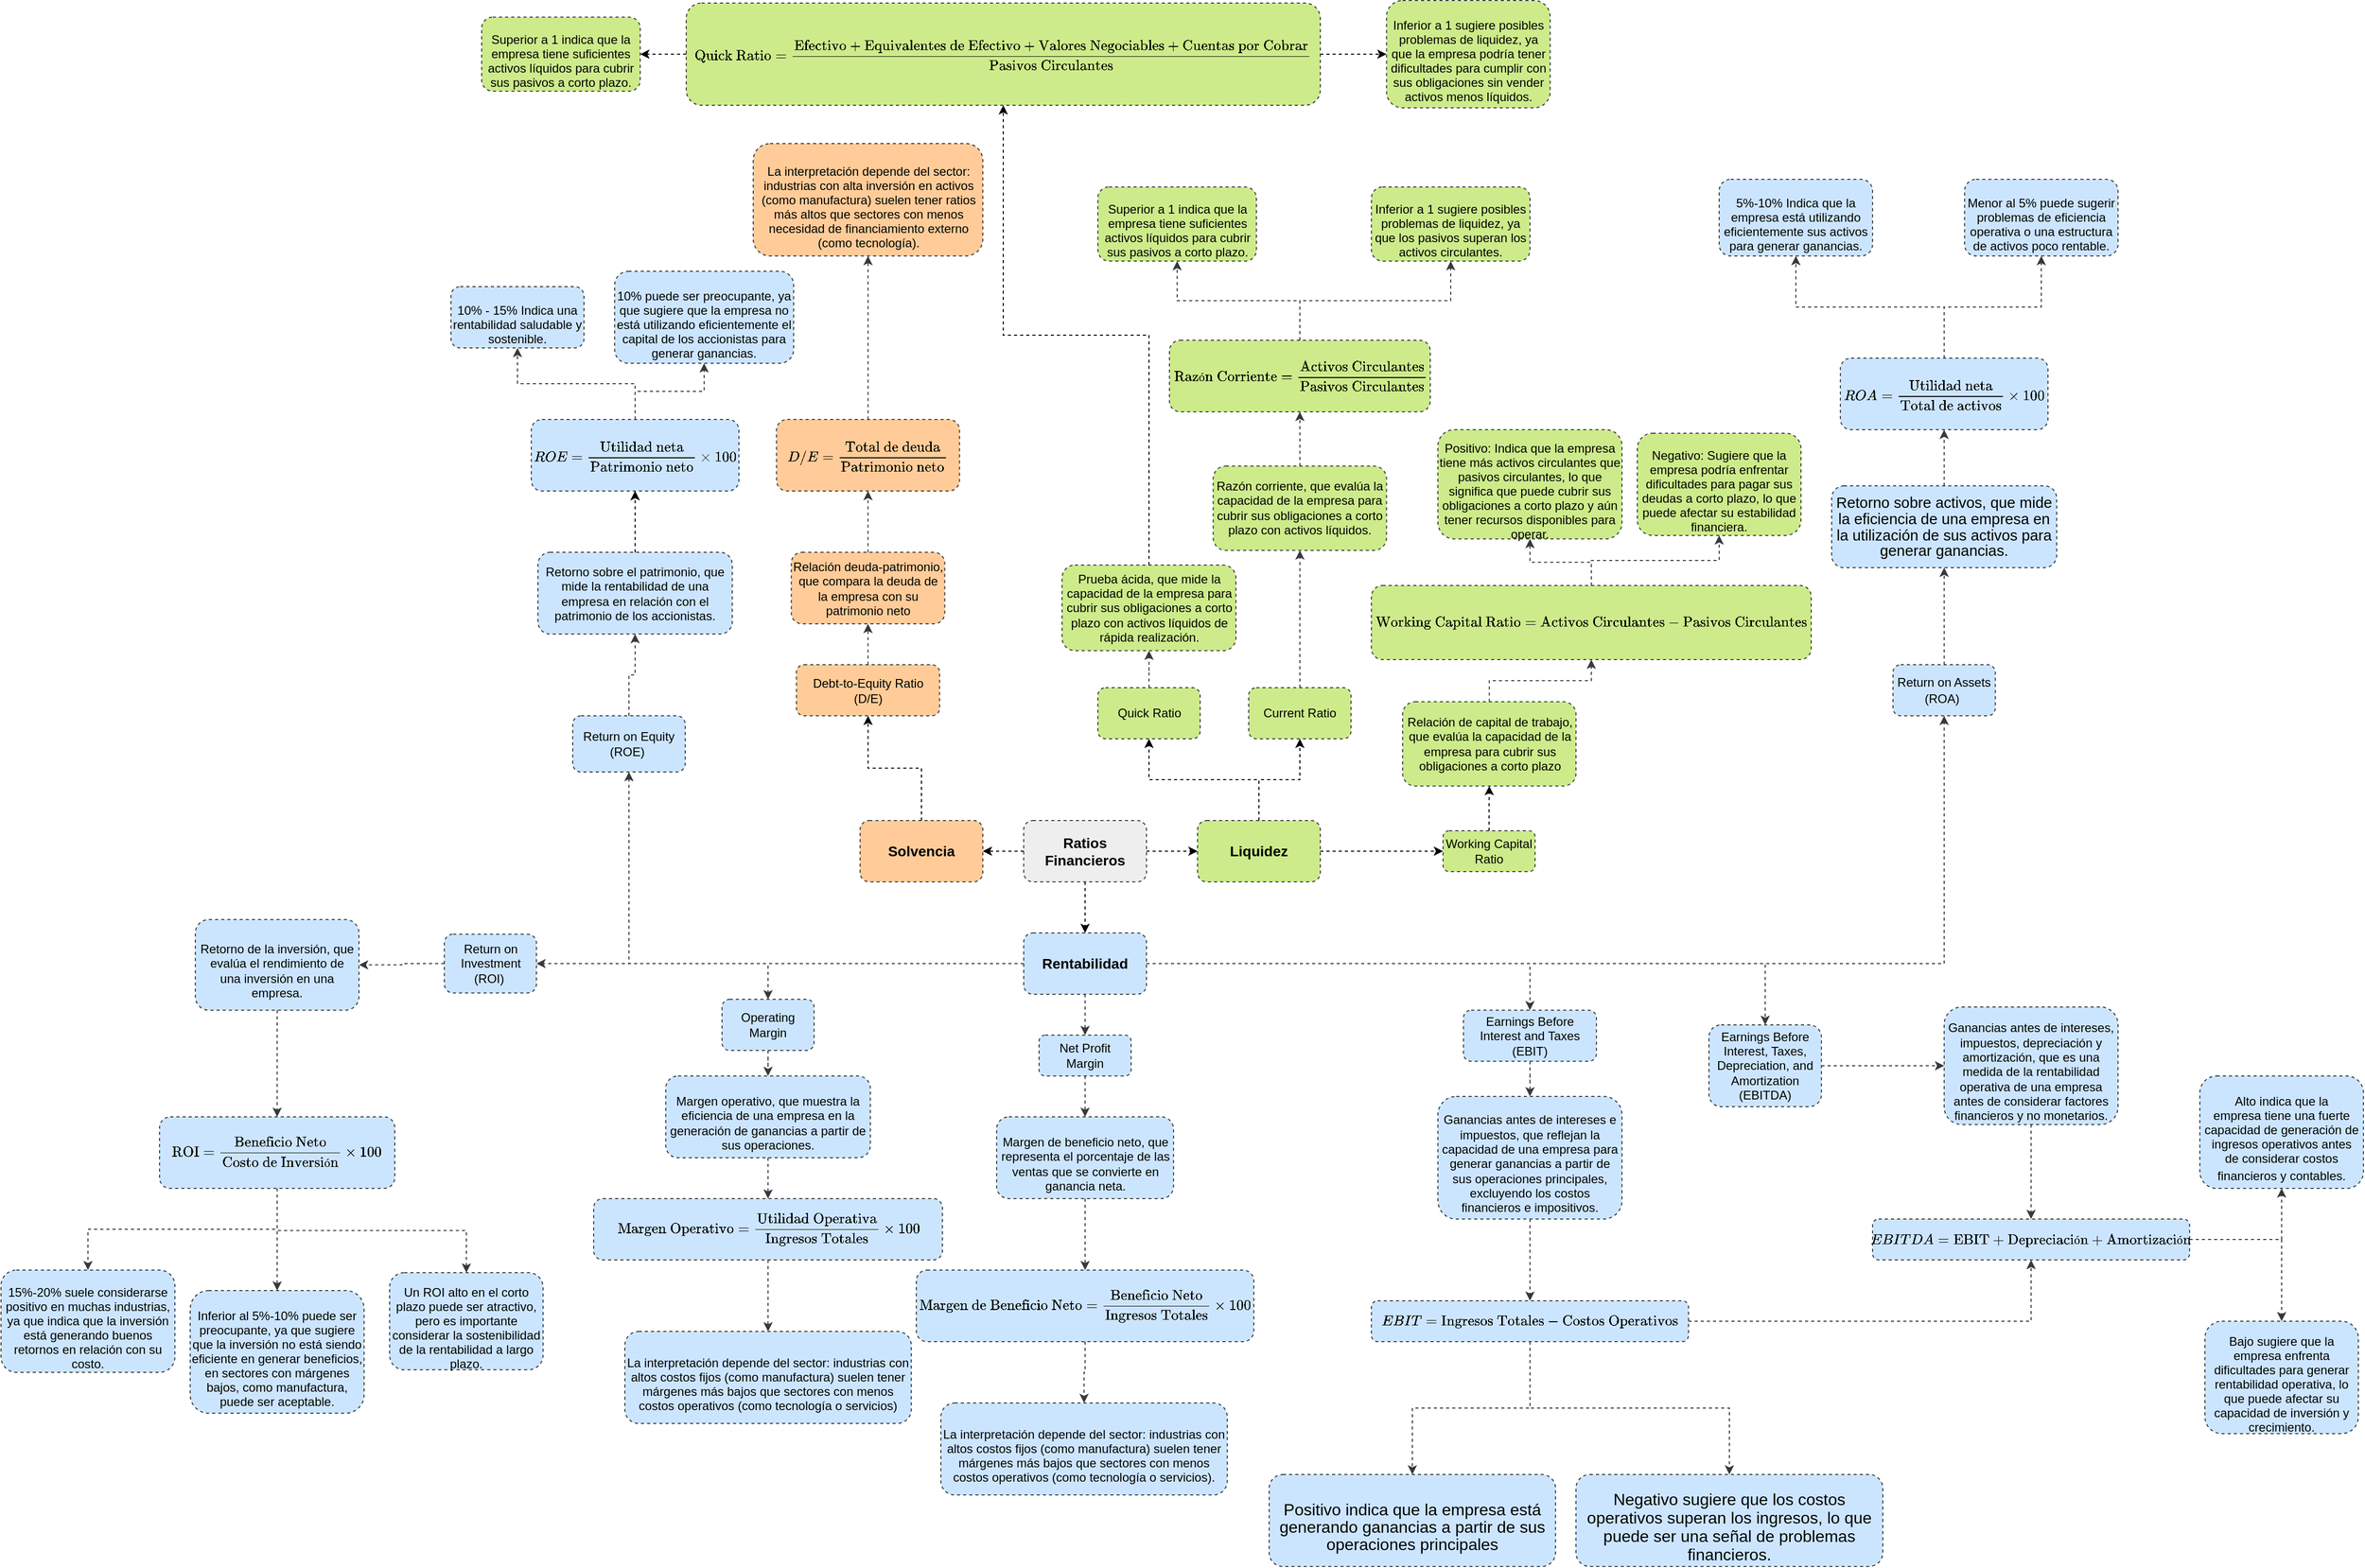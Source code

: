 <mxfile version="27.1.5">
  <diagram name="Página-1" id="I-ztZd2EPsmNArWyhNXa">
    <mxGraphModel dx="3322" dy="2527" grid="1" gridSize="10" guides="1" tooltips="1" connect="1" arrows="1" fold="1" page="1" pageScale="1" pageWidth="827" pageHeight="1169" background="#FFFFFF" math="1" shadow="0">
      <root>
        <mxCell id="0" />
        <mxCell id="1" parent="0" />
        <mxCell id="3v4U03TZJgixhkDgXxJ5-12" style="edgeStyle=orthogonalEdgeStyle;rounded=0;orthogonalLoop=1;jettySize=auto;html=1;fontColor=light-dark(#000000,#FFFFFF);strokeColor=#36393d;dashed=1;labelBackgroundColor=none;fillColor=#cce5ff;" edge="1" parent="1" source="hzq5pYotCNsqqZJYM5mP-1" target="3v4U03TZJgixhkDgXxJ5-10">
          <mxGeometry relative="1" as="geometry" />
        </mxCell>
        <mxCell id="3v4U03TZJgixhkDgXxJ5-21" style="edgeStyle=orthogonalEdgeStyle;rounded=0;orthogonalLoop=1;jettySize=auto;html=1;fontColor=light-dark(#000000,#FFFFFF);strokeColor=#36393d;dashed=1;labelBackgroundColor=none;fillColor=#cce5ff;" edge="1" parent="1" source="hzq5pYotCNsqqZJYM5mP-1" target="3v4U03TZJgixhkDgXxJ5-20">
          <mxGeometry relative="1" as="geometry" />
        </mxCell>
        <mxCell id="3v4U03TZJgixhkDgXxJ5-48" style="edgeStyle=orthogonalEdgeStyle;rounded=0;orthogonalLoop=1;jettySize=auto;html=1;fontColor=light-dark(#000000,#FFFFFF);strokeColor=#36393d;dashed=1;labelBackgroundColor=none;fillColor=#cce5ff;" edge="1" parent="1" source="hzq5pYotCNsqqZJYM5mP-1" target="3v4U03TZJgixhkDgXxJ5-46">
          <mxGeometry relative="1" as="geometry" />
        </mxCell>
        <mxCell id="3v4U03TZJgixhkDgXxJ5-54" style="edgeStyle=orthogonalEdgeStyle;rounded=0;orthogonalLoop=1;jettySize=auto;html=1;fontColor=light-dark(#000000,#FFFFFF);strokeColor=#36393d;dashed=1;labelBackgroundColor=none;fillColor=#cce5ff;" edge="1" parent="1" source="hzq5pYotCNsqqZJYM5mP-1" target="3v4U03TZJgixhkDgXxJ5-53">
          <mxGeometry relative="1" as="geometry" />
        </mxCell>
        <mxCell id="3v4U03TZJgixhkDgXxJ5-62" style="edgeStyle=orthogonalEdgeStyle;rounded=0;orthogonalLoop=1;jettySize=auto;html=1;fontColor=light-dark(#000000,#FFFFFF);strokeColor=#36393d;dashed=1;labelBackgroundColor=none;fillColor=#cce5ff;" edge="1" parent="1" source="hzq5pYotCNsqqZJYM5mP-1" target="3v4U03TZJgixhkDgXxJ5-61">
          <mxGeometry relative="1" as="geometry" />
        </mxCell>
        <mxCell id="3v4U03TZJgixhkDgXxJ5-73" style="edgeStyle=orthogonalEdgeStyle;rounded=0;orthogonalLoop=1;jettySize=auto;html=1;fontColor=light-dark(#000000,#FFFFFF);strokeColor=#36393d;dashed=1;labelBackgroundColor=none;fillColor=#cce5ff;" edge="1" parent="1" source="hzq5pYotCNsqqZJYM5mP-1" target="3v4U03TZJgixhkDgXxJ5-72">
          <mxGeometry relative="1" as="geometry" />
        </mxCell>
        <mxCell id="3v4U03TZJgixhkDgXxJ5-85" style="edgeStyle=orthogonalEdgeStyle;rounded=0;orthogonalLoop=1;jettySize=auto;html=1;fontColor=light-dark(#000000,#FFFFFF);strokeColor=#36393d;dashed=1;labelBackgroundColor=none;fillColor=#cce5ff;" edge="1" parent="1" source="hzq5pYotCNsqqZJYM5mP-1" target="3v4U03TZJgixhkDgXxJ5-84">
          <mxGeometry relative="1" as="geometry" />
        </mxCell>
        <mxCell id="hzq5pYotCNsqqZJYM5mP-1" value="&lt;strong&gt;&lt;/strong&gt;&lt;p&gt;&lt;strong&gt;&lt;font style=&quot;font-size: 14px;&quot;&gt;Rentabilidad&lt;/font&gt;&lt;/strong&gt;&lt;/p&gt;" style="rounded=1;whiteSpace=wrap;html=1;strokeColor=#36393d;dashed=1;labelBackgroundColor=none;fillColor=#cce5ff;" parent="1" vertex="1">
          <mxGeometry x="470" y="470" width="120" height="60" as="geometry" />
        </mxCell>
        <mxCell id="3v4U03TZJgixhkDgXxJ5-8" style="edgeStyle=orthogonalEdgeStyle;rounded=0;orthogonalLoop=1;jettySize=auto;html=1;fontColor=light-dark(#000000,#FFFFFF);strokeColor=#36393d;dashed=1;labelBackgroundColor=none;fillColor=#cce5ff;" edge="1" parent="1" source="hzq5pYotCNsqqZJYM5mP-2" target="3v4U03TZJgixhkDgXxJ5-6">
          <mxGeometry relative="1" as="geometry" />
        </mxCell>
        <mxCell id="hzq5pYotCNsqqZJYM5mP-2" value="&lt;span style=&quot;line-height: 107%;&quot;&gt;&lt;font style=&quot;font-size: 12px;&quot;&gt;Debt-to-Equity Ratio (D/E)&lt;/font&gt;&lt;/span&gt;" style="rounded=1;whiteSpace=wrap;html=1;strokeColor=#36393d;dashed=1;labelBackgroundColor=none;fillColor=#ffcc99;" parent="1" vertex="1">
          <mxGeometry x="247.75" y="207.5" width="140" height="50" as="geometry" />
        </mxCell>
        <mxCell id="3v4U03TZJgixhkDgXxJ5-45" style="edgeStyle=orthogonalEdgeStyle;rounded=0;orthogonalLoop=1;jettySize=auto;html=1;fontColor=light-dark(#000000,#FFFFFF);strokeColor=#36393d;dashed=1;labelBackgroundColor=none;fillColor=#ffcc99;" edge="1" parent="1" source="hzq5pYotCNsqqZJYM5mP-4" target="3v4U03TZJgixhkDgXxJ5-44">
          <mxGeometry relative="1" as="geometry" />
        </mxCell>
        <mxCell id="hzq5pYotCNsqqZJYM5mP-4" value="&lt;span style=&quot;text-align: left;&quot;&gt;&lt;font style=&quot;font-size: 12px;&quot;&gt;$$D/E = \frac{\text{Total de deuda}}{\text{Patrimonio neto}}$$&lt;/font&gt;&lt;/span&gt;" style="rounded=1;whiteSpace=wrap;html=1;strokeColor=#36393d;dashed=1;labelBackgroundColor=none;fillColor=#ffcc99;" parent="1" vertex="1">
          <mxGeometry x="228.25" y="-32.5" width="179" height="70" as="geometry" />
        </mxCell>
        <mxCell id="3v4U03TZJgixhkDgXxJ5-9" style="edgeStyle=orthogonalEdgeStyle;rounded=0;orthogonalLoop=1;jettySize=auto;html=1;fontColor=light-dark(#000000,#FFFFFF);strokeColor=#36393d;dashed=1;labelBackgroundColor=none;fillColor=#cce5ff;" edge="1" parent="1" source="3v4U03TZJgixhkDgXxJ5-6" target="hzq5pYotCNsqqZJYM5mP-4">
          <mxGeometry relative="1" as="geometry" />
        </mxCell>
        <mxCell id="3v4U03TZJgixhkDgXxJ5-6" value="&lt;span style=&quot;line-height: 107%;&quot;&gt;&lt;font style=&quot;font-size: 12px;&quot;&gt;Relación deuda-patrimonio, que compara la deuda de la empresa con su patrimonio neto&lt;/font&gt;&lt;/span&gt;" style="rounded=1;whiteSpace=wrap;html=1;strokeColor=#36393d;dashed=1;labelBackgroundColor=none;fillColor=#ffcc99;" vertex="1" parent="1">
          <mxGeometry x="242.75" y="97.5" width="150" height="70" as="geometry" />
        </mxCell>
        <mxCell id="3v4U03TZJgixhkDgXxJ5-14" style="edgeStyle=orthogonalEdgeStyle;rounded=0;orthogonalLoop=1;jettySize=auto;html=1;fontColor=light-dark(#000000,#FFFFFF);strokeColor=#36393d;dashed=1;labelBackgroundColor=none;fillColor=#cce5ff;" edge="1" parent="1" source="3v4U03TZJgixhkDgXxJ5-10" target="3v4U03TZJgixhkDgXxJ5-13">
          <mxGeometry relative="1" as="geometry" />
        </mxCell>
        <mxCell id="3v4U03TZJgixhkDgXxJ5-10" value="&lt;span style=&quot;line-height: 107%;&quot;&gt;&lt;font style=&quot;font-size: 12px;&quot;&gt;Return on Equity (ROE)&amp;nbsp;&lt;/font&gt;&lt;/span&gt;" style="rounded=1;whiteSpace=wrap;html=1;strokeColor=#36393d;dashed=1;labelBackgroundColor=none;fillColor=#cce5ff;" vertex="1" parent="1">
          <mxGeometry x="29" y="257.5" width="110" height="55" as="geometry" />
        </mxCell>
        <mxCell id="3v4U03TZJgixhkDgXxJ5-19" style="edgeStyle=orthogonalEdgeStyle;rounded=0;orthogonalLoop=1;jettySize=auto;html=1;fontColor=light-dark(#000000,#FFFFFF);strokeColor=#36393d;dashed=1;labelBackgroundColor=none;fillColor=#cce5ff;" edge="1" parent="1" source="3v4U03TZJgixhkDgXxJ5-13" target="3v4U03TZJgixhkDgXxJ5-18">
          <mxGeometry relative="1" as="geometry" />
        </mxCell>
        <mxCell id="3v4U03TZJgixhkDgXxJ5-110" value="" style="edgeStyle=orthogonalEdgeStyle;rounded=0;orthogonalLoop=1;jettySize=auto;html=1;dashed=1;" edge="1" parent="1" source="3v4U03TZJgixhkDgXxJ5-13" target="3v4U03TZJgixhkDgXxJ5-18">
          <mxGeometry relative="1" as="geometry" />
        </mxCell>
        <mxCell id="3v4U03TZJgixhkDgXxJ5-13" value="&lt;p class=&quot;MsoNormal&quot; style=&quot;margin-top: 0cm; margin-right: 0cm; margin-bottom: 0cm; text-indent: -21.3pt;&quot;&gt;&lt;span style=&quot;&quot;&gt;&lt;span style=&quot;white-space: pre;&quot;&gt;&#x9;&lt;/span&gt;Retorno sobre el patrimonio, que mide la rentabilidad de una empresa en relación con el patrimonio de los accionistas.&lt;/span&gt;&lt;/p&gt;" style="rounded=1;whiteSpace=wrap;html=1;align=center;strokeColor=#36393d;dashed=1;labelBackgroundColor=none;fillColor=#cce5ff;" vertex="1" parent="1">
          <mxGeometry x="-5" y="97.5" width="190" height="80" as="geometry" />
        </mxCell>
        <mxCell id="3v4U03TZJgixhkDgXxJ5-35" style="edgeStyle=orthogonalEdgeStyle;rounded=0;orthogonalLoop=1;jettySize=auto;html=1;fontColor=light-dark(#000000,#FFFFFF);strokeColor=#36393d;dashed=1;labelBackgroundColor=none;fillColor=#cce5ff;" edge="1" parent="1" source="3v4U03TZJgixhkDgXxJ5-18" target="3v4U03TZJgixhkDgXxJ5-33">
          <mxGeometry relative="1" as="geometry" />
        </mxCell>
        <mxCell id="3v4U03TZJgixhkDgXxJ5-37" style="edgeStyle=orthogonalEdgeStyle;rounded=0;orthogonalLoop=1;jettySize=auto;html=1;fontColor=light-dark(#000000,#FFFFFF);strokeColor=#36393d;dashed=1;labelBackgroundColor=none;fillColor=#cce5ff;" edge="1" parent="1" source="3v4U03TZJgixhkDgXxJ5-18" target="3v4U03TZJgixhkDgXxJ5-36">
          <mxGeometry relative="1" as="geometry" />
        </mxCell>
        <mxCell id="3v4U03TZJgixhkDgXxJ5-18" value="&lt;span style=&quot;text-align: left;&quot;&gt;&lt;font style=&quot;font-size: 12px;&quot;&gt;$$ROE = \frac{\text{Utilidad neta}}{\text{Patrimonio neto}}\times 100$$&lt;/font&gt;&lt;/span&gt;" style="rounded=1;whiteSpace=wrap;html=1;strokeColor=#36393d;dashed=1;labelBackgroundColor=none;fillColor=#cce5ff;" vertex="1" parent="1">
          <mxGeometry x="-11.5" y="-32.5" width="203" height="70" as="geometry" />
        </mxCell>
        <mxCell id="3v4U03TZJgixhkDgXxJ5-24" style="edgeStyle=orthogonalEdgeStyle;rounded=0;orthogonalLoop=1;jettySize=auto;html=1;fontColor=light-dark(#000000,#FFFFFF);strokeColor=#36393d;dashed=1;labelBackgroundColor=none;fillColor=#cce5ff;" edge="1" parent="1" source="3v4U03TZJgixhkDgXxJ5-20" target="3v4U03TZJgixhkDgXxJ5-22">
          <mxGeometry relative="1" as="geometry" />
        </mxCell>
        <mxCell id="3v4U03TZJgixhkDgXxJ5-20" value="&lt;span style=&quot;line-height: 107%;&quot;&gt;&lt;font style=&quot;font-size: 12px;&quot;&gt;Return on Assets (ROA)&lt;/font&gt;&lt;/span&gt;&lt;span style=&quot;font-size: 11pt; line-height: 107%;&quot;&gt;&amp;nbsp;&lt;/span&gt;" style="rounded=1;whiteSpace=wrap;html=1;strokeColor=#36393d;dashed=1;labelBackgroundColor=none;fillColor=#cce5ff;" vertex="1" parent="1">
          <mxGeometry x="1320" y="207.5" width="100" height="50" as="geometry" />
        </mxCell>
        <mxCell id="3v4U03TZJgixhkDgXxJ5-26" style="edgeStyle=orthogonalEdgeStyle;rounded=0;orthogonalLoop=1;jettySize=auto;html=1;fontColor=light-dark(#000000,#FFFFFF);strokeColor=#36393d;dashed=1;labelBackgroundColor=none;fillColor=#cce5ff;" edge="1" parent="1" source="3v4U03TZJgixhkDgXxJ5-22" target="3v4U03TZJgixhkDgXxJ5-25">
          <mxGeometry relative="1" as="geometry" />
        </mxCell>
        <mxCell id="3v4U03TZJgixhkDgXxJ5-22" value="&lt;span style=&quot;font-size: 11pt; line-height: 107%;&quot;&gt;Retorno sobre activos, que mide la eficiencia de una empresa en la utilización de sus activos para generar ganancias.&lt;/span&gt;" style="rounded=1;whiteSpace=wrap;html=1;align=center;strokeColor=#36393d;dashed=1;labelBackgroundColor=none;fillColor=#cce5ff;" vertex="1" parent="1">
          <mxGeometry x="1260" y="32.5" width="220" height="80" as="geometry" />
        </mxCell>
        <mxCell id="3v4U03TZJgixhkDgXxJ5-42" style="edgeStyle=orthogonalEdgeStyle;rounded=0;orthogonalLoop=1;jettySize=auto;html=1;fontColor=light-dark(#000000,#FFFFFF);strokeColor=#36393d;dashed=1;labelBackgroundColor=none;fillColor=#cce5ff;" edge="1" parent="1" source="3v4U03TZJgixhkDgXxJ5-25" target="3v4U03TZJgixhkDgXxJ5-38">
          <mxGeometry relative="1" as="geometry" />
        </mxCell>
        <mxCell id="3v4U03TZJgixhkDgXxJ5-43" style="edgeStyle=orthogonalEdgeStyle;rounded=0;orthogonalLoop=1;jettySize=auto;html=1;fontColor=light-dark(#000000,#FFFFFF);strokeColor=#36393d;dashed=1;labelBackgroundColor=none;fillColor=#cce5ff;" edge="1" parent="1" source="3v4U03TZJgixhkDgXxJ5-25" target="3v4U03TZJgixhkDgXxJ5-40">
          <mxGeometry relative="1" as="geometry" />
        </mxCell>
        <mxCell id="3v4U03TZJgixhkDgXxJ5-25" value="&lt;span style=&quot;text-align: left;&quot;&gt;&lt;font style=&quot;font-size: 12px;&quot;&gt;$$ROA = \frac{\text{Utilidad neta}}{\text{Total de activos}}\times 100$$&lt;/font&gt;&lt;/span&gt;" style="rounded=1;whiteSpace=wrap;html=1;strokeColor=#36393d;dashed=1;labelBackgroundColor=none;fillColor=#cce5ff;" vertex="1" parent="1">
          <mxGeometry x="1268.5" y="-92.5" width="203" height="70" as="geometry" />
        </mxCell>
        <mxCell id="3v4U03TZJgixhkDgXxJ5-52" style="edgeStyle=orthogonalEdgeStyle;rounded=0;orthogonalLoop=1;jettySize=auto;html=1;fontColor=light-dark(#000000,#FFFFFF);strokeColor=#36393d;dashed=1;labelBackgroundColor=none;fillColor=#cce5ff;" edge="1" parent="1" source="3v4U03TZJgixhkDgXxJ5-27" target="3v4U03TZJgixhkDgXxJ5-51">
          <mxGeometry relative="1" as="geometry" />
        </mxCell>
        <mxCell id="3v4U03TZJgixhkDgXxJ5-27" value="&lt;span style=&quot;text-align: left;&quot;&gt;&lt;font style=&quot;font-size: 12px;&quot;&gt;$$\text{Margen Operativo} = \frac{\text{Utilidad Operativa}}{\text{Ingresos Totales}} \times 100$$&lt;/font&gt;&lt;/span&gt;" style="rounded=1;whiteSpace=wrap;html=1;strokeColor=#36393d;dashed=1;labelBackgroundColor=none;fillColor=#cce5ff;" vertex="1" parent="1">
          <mxGeometry x="49.5" y="730" width="341" height="60" as="geometry" />
        </mxCell>
        <mxCell id="3v4U03TZJgixhkDgXxJ5-33" value="&lt;p class=&quot;MsoNormal&quot; style=&quot;margin-bottom:0cm;line-height:normal&quot;&gt;&lt;font face=&quot;Helvetica&quot; style=&quot;font-size: 12px;&quot;&gt;10% - 15%&amp;nbsp;Indica una rentabilidad saludable y sostenible.&lt;/font&gt;&lt;/p&gt;" style="rounded=1;whiteSpace=wrap;html=1;align=center;strokeColor=#36393d;dashed=1;labelBackgroundColor=none;fillColor=#cce5ff;" vertex="1" parent="1">
          <mxGeometry x="-90" y="-162.5" width="130" height="60" as="geometry" />
        </mxCell>
        <mxCell id="3v4U03TZJgixhkDgXxJ5-36" value="&lt;p class=&quot;MsoNormal&quot; style=&quot;margin-bottom:0cm;line-height:normal&quot;&gt;&lt;font face=&quot;Helvetica&quot; style=&quot;font-size: 12px;&quot;&gt;10% puede ser preocupante, ya que sugiere que la empresa no está utilizando eficientemente el capital de los accionistas para generar ganancias.&lt;/font&gt;&lt;/p&gt;" style="rounded=1;whiteSpace=wrap;html=1;align=center;strokeColor=#36393d;dashed=1;labelBackgroundColor=none;fillColor=#cce5ff;" vertex="1" parent="1">
          <mxGeometry x="70" y="-177.5" width="175" height="90" as="geometry" />
        </mxCell>
        <mxCell id="3v4U03TZJgixhkDgXxJ5-38" value="&lt;p class=&quot;MsoNormal&quot; style=&quot;margin-bottom:0cm;line-height:normal&quot;&gt;&lt;font style=&quot;font-size: 12px;&quot;&gt;5%-10% Indica que la empresa está utilizando eficientemente sus activos para generar ganancias.&lt;/font&gt;&lt;/p&gt;" style="rounded=1;whiteSpace=wrap;html=1;align=center;strokeColor=#36393d;dashed=1;labelBackgroundColor=none;fillColor=#cce5ff;" vertex="1" parent="1">
          <mxGeometry x="1150" y="-267.5" width="150" height="75" as="geometry" />
        </mxCell>
        <mxCell id="3v4U03TZJgixhkDgXxJ5-40" value="&lt;p class=&quot;MsoNormal&quot; style=&quot;margin-bottom:0cm;line-height:normal&quot;&gt;&lt;font face=&quot;Helvetica&quot; style=&quot;font-size: 12px;&quot;&gt;Menor al 5% puede sugerir problemas de eficiencia&lt;br&gt;operativa o una estructura de activos poco rentable.&lt;/font&gt;&lt;/p&gt;" style="rounded=1;whiteSpace=wrap;html=1;align=center;strokeColor=#36393d;dashed=1;labelBackgroundColor=none;fillColor=#cce5ff;" vertex="1" parent="1">
          <mxGeometry x="1390" y="-267.5" width="150" height="75" as="geometry" />
        </mxCell>
        <mxCell id="3v4U03TZJgixhkDgXxJ5-44" value="&lt;p style=&quot;margin-bottom:0cm;line-height:normal&quot; class=&quot;MsoNormal&quot;&gt;&lt;span style=&quot;font-family: Helvetica, sans-serif;&quot;&gt;&lt;font style=&quot;font-size: 12px;&quot;&gt;La interpretación depende del sector: industrias con alta inversión en activos (como manufactura) suelen tener ratios más altos que sectores con menos necesidad de financiamiento externo (como tecnología).&lt;/font&gt;&lt;/span&gt;&lt;/p&gt;" style="rounded=1;whiteSpace=wrap;html=1;align=center;strokeColor=#36393d;dashed=1;labelBackgroundColor=none;fillColor=#ffcc99;" vertex="1" parent="1">
          <mxGeometry x="205.5" y="-302.5" width="224.5" height="110" as="geometry" />
        </mxCell>
        <mxCell id="3v4U03TZJgixhkDgXxJ5-49" style="edgeStyle=orthogonalEdgeStyle;rounded=0;orthogonalLoop=1;jettySize=auto;html=1;fontColor=light-dark(#000000,#FFFFFF);strokeColor=#36393d;dashed=1;labelBackgroundColor=none;fillColor=#cce5ff;" edge="1" parent="1" source="3v4U03TZJgixhkDgXxJ5-46" target="3v4U03TZJgixhkDgXxJ5-47">
          <mxGeometry relative="1" as="geometry" />
        </mxCell>
        <mxCell id="3v4U03TZJgixhkDgXxJ5-46" value="&lt;span style=&quot;line-height: 107%; font-family: Helvetica, sans-serif;&quot;&gt;&lt;font style=&quot;font-size: 12px;&quot;&gt;Operating Margin&lt;/font&gt;&lt;/span&gt;" style="rounded=1;whiteSpace=wrap;html=1;strokeColor=#36393d;dashed=1;labelBackgroundColor=none;fillColor=#cce5ff;" vertex="1" parent="1">
          <mxGeometry x="175" y="535" width="90" height="50" as="geometry" />
        </mxCell>
        <mxCell id="3v4U03TZJgixhkDgXxJ5-50" style="edgeStyle=orthogonalEdgeStyle;rounded=0;orthogonalLoop=1;jettySize=auto;html=1;fontColor=light-dark(#000000,#FFFFFF);strokeColor=#36393d;dashed=1;labelBackgroundColor=none;fillColor=#cce5ff;" edge="1" parent="1" source="3v4U03TZJgixhkDgXxJ5-47" target="3v4U03TZJgixhkDgXxJ5-27">
          <mxGeometry relative="1" as="geometry" />
        </mxCell>
        <mxCell id="3v4U03TZJgixhkDgXxJ5-47" value="&lt;p class=&quot;MsoNormal&quot; style=&quot;margin-bottom: 0cm; border: none;&quot;&gt;&lt;span style=&quot;line-height: 107%; font-family: Helvetica, sans-serif;&quot;&gt;&lt;font style=&quot;font-size: 12px;&quot;&gt;Margen operativo, que muestra la eficiencia de una empresa en la generación de ganancias a partir de sus operaciones.&lt;/font&gt;&lt;/span&gt;&lt;/p&gt;" style="rounded=1;whiteSpace=wrap;html=1;align=center;strokeColor=#36393d;dashed=1;labelBackgroundColor=none;fillColor=#cce5ff;" vertex="1" parent="1">
          <mxGeometry x="120" y="610" width="200" height="80" as="geometry" />
        </mxCell>
        <mxCell id="3v4U03TZJgixhkDgXxJ5-51" value="&lt;p class=&quot;MsoNormal&quot; style=&quot;margin-bottom:0cm;line-height:normal&quot;&gt;&lt;span style=&quot;font-family: Helvetica, sans-serif;&quot;&gt;&lt;font style=&quot;font-size: 12px;&quot;&gt;La interpretación depende del sector: industrias con altos costos fijos (como manufactura) suelen tener márgenes más bajos que sectores con menos costos operativos (como tecnología o servicios)&lt;/font&gt;&lt;/span&gt;&lt;/p&gt;" style="rounded=1;whiteSpace=wrap;html=1;align=center;strokeColor=#36393d;dashed=1;labelBackgroundColor=none;fillColor=#cce5ff;" vertex="1" parent="1">
          <mxGeometry x="80" y="860" width="280" height="90" as="geometry" />
        </mxCell>
        <mxCell id="3v4U03TZJgixhkDgXxJ5-56" style="edgeStyle=orthogonalEdgeStyle;rounded=0;orthogonalLoop=1;jettySize=auto;html=1;fontColor=light-dark(#000000,#FFFFFF);strokeColor=#36393d;dashed=1;labelBackgroundColor=none;fillColor=#cce5ff;" edge="1" parent="1" source="3v4U03TZJgixhkDgXxJ5-53" target="3v4U03TZJgixhkDgXxJ5-55">
          <mxGeometry relative="1" as="geometry" />
        </mxCell>
        <mxCell id="3v4U03TZJgixhkDgXxJ5-53" value="&lt;span style=&quot;line-height: 107%; font-family: Helvetica, sans-serif;&quot;&gt;&lt;font style=&quot;font-size: 12px;&quot;&gt;Net Profit Margin&lt;/font&gt;&lt;/span&gt;" style="rounded=1;whiteSpace=wrap;html=1;strokeColor=#36393d;dashed=1;labelBackgroundColor=none;fillColor=#cce5ff;" vertex="1" parent="1">
          <mxGeometry x="485" y="570" width="90" height="40" as="geometry" />
        </mxCell>
        <mxCell id="3v4U03TZJgixhkDgXxJ5-58" style="edgeStyle=orthogonalEdgeStyle;rounded=0;orthogonalLoop=1;jettySize=auto;html=1;fontColor=light-dark(#000000,#FFFFFF);strokeColor=#36393d;dashed=1;labelBackgroundColor=none;fillColor=#cce5ff;" edge="1" parent="1" source="3v4U03TZJgixhkDgXxJ5-55" target="3v4U03TZJgixhkDgXxJ5-57">
          <mxGeometry relative="1" as="geometry" />
        </mxCell>
        <mxCell id="3v4U03TZJgixhkDgXxJ5-55" value="&lt;p class=&quot;MsoNormal&quot; style=&quot;margin-bottom: 0cm; border: none;&quot;&gt;&lt;span style=&quot;line-height: 107%;&quot;&gt;&lt;font style=&quot;font-size: 12px;&quot;&gt;Margen de beneficio neto, que representa el porcentaje de las ventas que se convierte en ganancia neta.&lt;/font&gt;&lt;/span&gt;&lt;/p&gt;" style="rounded=1;whiteSpace=wrap;html=1;align=center;strokeColor=#36393d;dashed=1;labelBackgroundColor=none;fillColor=#cce5ff;" vertex="1" parent="1">
          <mxGeometry x="443.5" y="650" width="173" height="80" as="geometry" />
        </mxCell>
        <mxCell id="3v4U03TZJgixhkDgXxJ5-60" style="edgeStyle=orthogonalEdgeStyle;rounded=0;orthogonalLoop=1;jettySize=auto;html=1;fontColor=light-dark(#000000,#FFFFFF);strokeColor=#36393d;dashed=1;labelBackgroundColor=none;fillColor=#cce5ff;" edge="1" parent="1" source="3v4U03TZJgixhkDgXxJ5-57" target="3v4U03TZJgixhkDgXxJ5-59">
          <mxGeometry relative="1" as="geometry" />
        </mxCell>
        <mxCell id="3v4U03TZJgixhkDgXxJ5-57" value="&lt;span style=&quot;text-align: left;&quot;&gt;&lt;font style=&quot;font-size: 12px;&quot;&gt;$$\text{Margen de Beneficio Neto} = \frac{\text{Beneficio Neto}}{\text{Ingresos Totales}} \times 100$$&lt;/font&gt;&lt;/span&gt;" style="rounded=1;whiteSpace=wrap;html=1;strokeColor=#36393d;dashed=1;labelBackgroundColor=none;fillColor=#cce5ff;" vertex="1" parent="1">
          <mxGeometry x="365" y="800" width="330" height="70" as="geometry" />
        </mxCell>
        <mxCell id="3v4U03TZJgixhkDgXxJ5-59" value="&lt;p class=&quot;MsoNormal&quot; style=&quot;margin-bottom:0cm;line-height:normal&quot;&gt;La interpretación depende del sector: industrias con altos costos fijos (como manufactura) suelen tener márgenes más bajos que sectores con menos costos operativos (como tecnología o servicios).&lt;/p&gt;" style="rounded=1;whiteSpace=wrap;html=1;align=center;strokeColor=#36393d;dashed=1;labelBackgroundColor=none;fillColor=#cce5ff;" vertex="1" parent="1">
          <mxGeometry x="389" y="930" width="280" height="90" as="geometry" />
        </mxCell>
        <mxCell id="3v4U03TZJgixhkDgXxJ5-65" style="edgeStyle=orthogonalEdgeStyle;rounded=0;orthogonalLoop=1;jettySize=auto;html=1;fontColor=light-dark(#000000,#FFFFFF);strokeColor=#36393d;dashed=1;labelBackgroundColor=none;fillColor=#cce5ff;" edge="1" parent="1" source="3v4U03TZJgixhkDgXxJ5-61" target="3v4U03TZJgixhkDgXxJ5-64">
          <mxGeometry relative="1" as="geometry" />
        </mxCell>
        <mxCell id="3v4U03TZJgixhkDgXxJ5-61" value="&lt;span style=&quot;line-height: 107%;&quot;&gt;&lt;font style=&quot;font-size: 12px;&quot;&gt;Earnings Before Interest and Taxes (EBIT)&lt;/font&gt;&lt;/span&gt;" style="rounded=1;whiteSpace=wrap;html=1;strokeColor=#36393d;dashed=1;labelBackgroundColor=none;fillColor=#cce5ff;" vertex="1" parent="1">
          <mxGeometry x="900" y="545.63" width="130" height="50" as="geometry" />
        </mxCell>
        <mxCell id="3v4U03TZJgixhkDgXxJ5-67" style="edgeStyle=orthogonalEdgeStyle;rounded=0;orthogonalLoop=1;jettySize=auto;html=1;fontColor=light-dark(#000000,#FFFFFF);strokeColor=#36393d;dashed=1;labelBackgroundColor=none;fillColor=#cce5ff;" edge="1" parent="1" source="3v4U03TZJgixhkDgXxJ5-64" target="3v4U03TZJgixhkDgXxJ5-66">
          <mxGeometry relative="1" as="geometry" />
        </mxCell>
        <mxCell id="3v4U03TZJgixhkDgXxJ5-64" value="&lt;p class=&quot;MsoNormal&quot; style=&quot;margin-bottom: 0cm; border: none;&quot;&gt;&lt;span style=&quot;line-height: 107%; font-family: Helvetica, sans-serif;&quot;&gt;&lt;font style=&quot;font-size: 12px;&quot;&gt;Ganancias antes de intereses e impuestos, que reflejan la capacidad de una empresa para generar ganancias a partir de sus operaciones principales, excluyendo los costos financieros e impositivos.&lt;/font&gt;&lt;/span&gt;&lt;/p&gt;" style="rounded=1;whiteSpace=wrap;html=1;align=center;strokeColor=#36393d;dashed=1;labelBackgroundColor=none;fillColor=#cce5ff;" vertex="1" parent="1">
          <mxGeometry x="875" y="630" width="180" height="120" as="geometry" />
        </mxCell>
        <mxCell id="3v4U03TZJgixhkDgXxJ5-69" style="edgeStyle=orthogonalEdgeStyle;rounded=0;orthogonalLoop=1;jettySize=auto;html=1;fontColor=light-dark(#000000,#FFFFFF);strokeColor=#36393d;dashed=1;labelBackgroundColor=none;fillColor=#cce5ff;" edge="1" parent="1" source="3v4U03TZJgixhkDgXxJ5-66" target="3v4U03TZJgixhkDgXxJ5-68">
          <mxGeometry relative="1" as="geometry" />
        </mxCell>
        <mxCell id="3v4U03TZJgixhkDgXxJ5-71" style="edgeStyle=orthogonalEdgeStyle;rounded=0;orthogonalLoop=1;jettySize=auto;html=1;fontColor=light-dark(#000000,#FFFFFF);strokeColor=#36393d;dashed=1;labelBackgroundColor=none;fillColor=#cce5ff;" edge="1" parent="1" source="3v4U03TZJgixhkDgXxJ5-66" target="3v4U03TZJgixhkDgXxJ5-70">
          <mxGeometry relative="1" as="geometry" />
        </mxCell>
        <mxCell id="3v4U03TZJgixhkDgXxJ5-77" style="edgeStyle=orthogonalEdgeStyle;rounded=0;orthogonalLoop=1;jettySize=auto;html=1;fontColor=light-dark(#000000,#FFFFFF);strokeColor=#36393d;dashed=1;labelBackgroundColor=none;fillColor=#cce5ff;" edge="1" parent="1" source="3v4U03TZJgixhkDgXxJ5-66" target="3v4U03TZJgixhkDgXxJ5-76">
          <mxGeometry relative="1" as="geometry" />
        </mxCell>
        <mxCell id="3v4U03TZJgixhkDgXxJ5-66" value="&lt;span style=&quot;text-align: left;&quot;&gt;&lt;font style=&quot;font-size: 12px;&quot;&gt;$$EBIT =\text{Ingresos Totales} - \text{Costos Operativos}$$&lt;/font&gt;&lt;/span&gt;" style="rounded=1;whiteSpace=wrap;html=1;strokeColor=#36393d;dashed=1;labelBackgroundColor=none;fillColor=#cce5ff;" vertex="1" parent="1">
          <mxGeometry x="810" y="830" width="310" height="40" as="geometry" />
        </mxCell>
        <mxCell id="3v4U03TZJgixhkDgXxJ5-68" value="&lt;p class=&quot;MsoNormal&quot; style=&quot;margin-bottom:0cm;line-height:normal&quot;&gt;&lt;span style=&quot;font-size:12.0pt;line-height:107%;&lt;br/&gt;font-family:&amp;quot;Helvetica&amp;quot;,sans-serif;mso-fareast-font-family:&amp;quot;Times New Roman&amp;quot;;&lt;br/&gt;mso-bidi-font-family:&amp;quot;Times New Roman&amp;quot;;mso-ansi-language:ES-CO;mso-fareast-language:&lt;br/&gt;ES-CO;mso-bidi-language:AR-SA&quot;&gt;Positivo indica que la empresa está generando ganancias a partir de sus operaciones principales&lt;/span&gt;&lt;/p&gt;" style="rounded=1;whiteSpace=wrap;html=1;align=center;strokeColor=#36393d;dashed=1;labelBackgroundColor=none;fillColor=#cce5ff;" vertex="1" parent="1">
          <mxGeometry x="710" y="1000" width="280" height="90" as="geometry" />
        </mxCell>
        <mxCell id="3v4U03TZJgixhkDgXxJ5-70" value="&lt;p class=&quot;MsoNormal&quot; style=&quot;margin-bottom:0cm;line-height:normal&quot;&gt;&lt;span style=&quot;font-size:12.0pt;font-family:&amp;quot;Helvetica&amp;quot;,sans-serif;mso-fareast-font-family:&lt;br/&gt;&amp;quot;Times New Roman&amp;quot;;mso-bidi-font-family:&amp;quot;Times New Roman&amp;quot;&quot;&gt;Negativo sugiere que los costos operativos superan los ingresos, lo que puede ser una señal de problemas financieros.&lt;/span&gt;&lt;/p&gt;" style="rounded=1;whiteSpace=wrap;html=1;align=center;strokeColor=#36393d;dashed=1;labelBackgroundColor=none;fillColor=#cce5ff;" vertex="1" parent="1">
          <mxGeometry x="1010" y="1000" width="300" height="90" as="geometry" />
        </mxCell>
        <mxCell id="3v4U03TZJgixhkDgXxJ5-75" style="edgeStyle=orthogonalEdgeStyle;rounded=0;orthogonalLoop=1;jettySize=auto;html=1;fontColor=light-dark(#000000,#FFFFFF);strokeColor=#36393d;dashed=1;labelBackgroundColor=none;fillColor=#cce5ff;" edge="1" parent="1" source="3v4U03TZJgixhkDgXxJ5-72" target="3v4U03TZJgixhkDgXxJ5-74">
          <mxGeometry relative="1" as="geometry" />
        </mxCell>
        <mxCell id="3v4U03TZJgixhkDgXxJ5-72" value="&lt;span style=&quot;line-height: 107%; font-family: Helvetica, sans-serif;&quot;&gt;&lt;font style=&quot;font-size: 12px;&quot;&gt;Earnings Before Interest, Taxes, Depreciation, and Amortization (EBITDA)&lt;/font&gt;&lt;/span&gt;" style="rounded=1;whiteSpace=wrap;html=1;strokeColor=#36393d;dashed=1;labelBackgroundColor=none;fillColor=#cce5ff;" vertex="1" parent="1">
          <mxGeometry x="1140" y="560" width="110" height="80" as="geometry" />
        </mxCell>
        <mxCell id="3v4U03TZJgixhkDgXxJ5-78" style="edgeStyle=orthogonalEdgeStyle;rounded=0;orthogonalLoop=1;jettySize=auto;html=1;fontColor=light-dark(#000000,#FFFFFF);strokeColor=#36393d;dashed=1;labelBackgroundColor=none;fillColor=#cce5ff;" edge="1" parent="1" source="3v4U03TZJgixhkDgXxJ5-74" target="3v4U03TZJgixhkDgXxJ5-76">
          <mxGeometry relative="1" as="geometry" />
        </mxCell>
        <mxCell id="3v4U03TZJgixhkDgXxJ5-74" value="&lt;p class=&quot;MsoNormal&quot; style=&quot;margin-bottom: 0cm; border: none;&quot;&gt;&lt;span style=&quot;line-height: 107%;&quot;&gt;&lt;font style=&quot;font-size: 12px;&quot;&gt;Ganancias antes de intereses, impuestos, depreciación y amortización, que es una medida de la rentabilidad operativa de una empresa antes de considerar factores financieros y no monetarios.&lt;/font&gt;&lt;/span&gt;&lt;/p&gt;" style="rounded=1;whiteSpace=wrap;html=1;align=center;strokeColor=#36393d;dashed=1;labelBackgroundColor=none;fillColor=#cce5ff;" vertex="1" parent="1">
          <mxGeometry x="1370" y="542.5" width="170" height="115" as="geometry" />
        </mxCell>
        <mxCell id="3v4U03TZJgixhkDgXxJ5-80" style="edgeStyle=orthogonalEdgeStyle;rounded=0;orthogonalLoop=1;jettySize=auto;html=1;fontColor=light-dark(#000000,#FFFFFF);strokeColor=#36393d;dashed=1;labelBackgroundColor=none;fillColor=#cce5ff;" edge="1" parent="1" source="3v4U03TZJgixhkDgXxJ5-76" target="3v4U03TZJgixhkDgXxJ5-79">
          <mxGeometry relative="1" as="geometry" />
        </mxCell>
        <mxCell id="3v4U03TZJgixhkDgXxJ5-83" style="edgeStyle=orthogonalEdgeStyle;rounded=0;orthogonalLoop=1;jettySize=auto;html=1;fontColor=light-dark(#000000,#FFFFFF);strokeColor=#36393d;dashed=1;labelBackgroundColor=none;fillColor=#cce5ff;" edge="1" parent="1" source="3v4U03TZJgixhkDgXxJ5-76" target="3v4U03TZJgixhkDgXxJ5-82">
          <mxGeometry relative="1" as="geometry" />
        </mxCell>
        <mxCell id="3v4U03TZJgixhkDgXxJ5-76" value="&lt;span style=&quot;text-align: left;&quot;&gt;&lt;font style=&quot;font-size: 12px;&quot;&gt;$$EBITDA = \text{EBIT} + \text{Depreciación} + \text{Amortización}$$&lt;/font&gt;&lt;/span&gt;" style="rounded=1;whiteSpace=wrap;html=1;strokeColor=#36393d;dashed=1;labelBackgroundColor=none;fillColor=#cce5ff;" vertex="1" parent="1">
          <mxGeometry x="1300" y="750" width="310" height="40" as="geometry" />
        </mxCell>
        <mxCell id="3v4U03TZJgixhkDgXxJ5-79" value="&lt;p class=&quot;MsoNormal&quot; style=&quot;margin-bottom:0cm;line-height:normal&quot;&gt;&lt;span style=&quot;font-family: Helvetica, sans-serif;&quot;&gt;&lt;font style=&quot;font-size: 12px;&quot;&gt;Alto indica que la&lt;br&gt;empresa tiene una fuerte capacidad de generación de ingresos operativos antes&lt;br&gt;de considerar costos financieros y contables.&lt;/font&gt;&lt;span style=&quot;font-size: 12pt;&quot;&gt;&lt;/span&gt;&lt;/span&gt;&lt;/p&gt;" style="rounded=1;whiteSpace=wrap;html=1;align=center;strokeColor=#36393d;dashed=1;labelBackgroundColor=none;fillColor=#cce5ff;" vertex="1" parent="1">
          <mxGeometry x="1620" y="610" width="160" height="110" as="geometry" />
        </mxCell>
        <mxCell id="3v4U03TZJgixhkDgXxJ5-82" value="&lt;p class=&quot;MsoNormal&quot; style=&quot;margin-bottom:0cm;line-height:normal&quot;&gt;&lt;span style=&quot;font-family: Helvetica, sans-serif;&quot;&gt;&lt;font style=&quot;font-size: 12px;&quot;&gt;Bajo sugiere que la empresa enfrenta dificultades para generar rentabilidad operativa, lo que puede afectar su capacidad de inversión y crecimiento.&lt;/font&gt;&lt;/span&gt;&lt;/p&gt;" style="rounded=1;whiteSpace=wrap;html=1;align=center;strokeColor=#36393d;dashed=1;labelBackgroundColor=none;fillColor=#cce5ff;" vertex="1" parent="1">
          <mxGeometry x="1625" y="850" width="150" height="110" as="geometry" />
        </mxCell>
        <mxCell id="3v4U03TZJgixhkDgXxJ5-87" style="edgeStyle=orthogonalEdgeStyle;rounded=0;orthogonalLoop=1;jettySize=auto;html=1;fontColor=light-dark(#000000,#FFFFFF);strokeColor=#36393d;dashed=1;labelBackgroundColor=none;fillColor=#cce5ff;" edge="1" parent="1" source="3v4U03TZJgixhkDgXxJ5-84" target="3v4U03TZJgixhkDgXxJ5-86">
          <mxGeometry relative="1" as="geometry" />
        </mxCell>
        <mxCell id="3v4U03TZJgixhkDgXxJ5-84" value="&lt;span style=&quot;line-height: 107%;&quot;&gt;&lt;font style=&quot;font-size: 12px;&quot;&gt;Return on Investment (ROI)&amp;nbsp;&lt;/font&gt;&lt;/span&gt;" style="rounded=1;whiteSpace=wrap;html=1;strokeColor=#36393d;dashed=1;labelBackgroundColor=none;fillColor=#cce5ff;" vertex="1" parent="1">
          <mxGeometry x="-96.5" y="471.25" width="90" height="57.5" as="geometry" />
        </mxCell>
        <mxCell id="3v4U03TZJgixhkDgXxJ5-89" style="edgeStyle=orthogonalEdgeStyle;rounded=0;orthogonalLoop=1;jettySize=auto;html=1;fontColor=light-dark(#000000,#FFFFFF);strokeColor=#36393d;dashed=1;labelBackgroundColor=none;fillColor=#cce5ff;" edge="1" parent="1" source="3v4U03TZJgixhkDgXxJ5-86" target="3v4U03TZJgixhkDgXxJ5-88">
          <mxGeometry relative="1" as="geometry" />
        </mxCell>
        <mxCell id="3v4U03TZJgixhkDgXxJ5-86" value="&lt;p class=&quot;MsoNormal&quot; style=&quot;margin-bottom: 0cm; border: none;&quot;&gt;&lt;span style=&quot;line-height: 107%;&quot;&gt;&lt;font style=&quot;font-size: 12px;&quot;&gt;Retorno de la inversión, que evalúa el rendimiento de&lt;br&gt;una inversión en una empresa.&lt;/font&gt;&lt;/span&gt;&lt;/p&gt;" style="rounded=1;whiteSpace=wrap;html=1;align=center;strokeColor=#36393d;dashed=1;labelBackgroundColor=none;fillColor=#cce5ff;" vertex="1" parent="1">
          <mxGeometry x="-340" y="456.88" width="160" height="88.75" as="geometry" />
        </mxCell>
        <mxCell id="3v4U03TZJgixhkDgXxJ5-91" style="edgeStyle=orthogonalEdgeStyle;rounded=0;orthogonalLoop=1;jettySize=auto;html=1;fontColor=light-dark(#000000,#FFFFFF);strokeColor=#36393d;dashed=1;labelBackgroundColor=none;fillColor=#cce5ff;" edge="1" parent="1" source="3v4U03TZJgixhkDgXxJ5-88" target="3v4U03TZJgixhkDgXxJ5-90">
          <mxGeometry relative="1" as="geometry" />
        </mxCell>
        <mxCell id="3v4U03TZJgixhkDgXxJ5-93" style="edgeStyle=orthogonalEdgeStyle;rounded=0;orthogonalLoop=1;jettySize=auto;html=1;fontColor=light-dark(#000000,#FFFFFF);strokeColor=#36393d;dashed=1;labelBackgroundColor=none;fillColor=#cce5ff;" edge="1" parent="1" source="3v4U03TZJgixhkDgXxJ5-88" target="3v4U03TZJgixhkDgXxJ5-92">
          <mxGeometry relative="1" as="geometry" />
        </mxCell>
        <mxCell id="3v4U03TZJgixhkDgXxJ5-95" style="edgeStyle=orthogonalEdgeStyle;rounded=0;orthogonalLoop=1;jettySize=auto;html=1;fontColor=light-dark(#000000,#FFFFFF);strokeColor=#36393d;dashed=1;labelBackgroundColor=none;fillColor=#cce5ff;" edge="1" parent="1" source="3v4U03TZJgixhkDgXxJ5-88" target="3v4U03TZJgixhkDgXxJ5-94">
          <mxGeometry relative="1" as="geometry" />
        </mxCell>
        <mxCell id="3v4U03TZJgixhkDgXxJ5-88" value="&lt;span style=&quot;text-align: left;&quot;&gt;&lt;font style=&quot;font-size: 12px;&quot;&gt;$$\text{ROI} = \frac{\text{Beneficio Neto}}{\text{Costo de Inversión}} \times 100$$&lt;/font&gt;&lt;/span&gt;" style="rounded=1;whiteSpace=wrap;html=1;strokeColor=#36393d;dashed=1;labelBackgroundColor=none;fillColor=#cce5ff;" vertex="1" parent="1">
          <mxGeometry x="-375" y="650" width="230" height="70" as="geometry" />
        </mxCell>
        <mxCell id="3v4U03TZJgixhkDgXxJ5-90" value="&lt;p class=&quot;MsoNormal&quot; style=&quot;margin-bottom:0cm;line-height:normal&quot;&gt;&lt;span style=&quot;font-family: Helvetica, sans-serif;&quot;&gt;&lt;font style=&quot;font-size: 12px;&quot;&gt;15%-20% suele considerarse positivo en muchas industrias, ya que indica que la inversión está generando buenos retornos en relación con su costo.&lt;/font&gt;&lt;/span&gt;&lt;/p&gt;" style="rounded=1;whiteSpace=wrap;html=1;align=center;strokeColor=#36393d;dashed=1;labelBackgroundColor=none;fillColor=#cce5ff;" vertex="1" parent="1">
          <mxGeometry x="-530" y="800" width="170" height="100" as="geometry" />
        </mxCell>
        <mxCell id="3v4U03TZJgixhkDgXxJ5-92" value="&lt;p class=&quot;MsoNormal&quot; style=&quot;margin-bottom:0cm;line-height:normal&quot;&gt;&lt;span style=&quot;font-family: Helvetica, sans-serif;&quot;&gt;&lt;font style=&quot;font-size: 12px;&quot;&gt;Inferior al 5%-10% puede ser preocupante, ya que sugiere que la inversión no está siendo eficiente en generar beneficios, en sectores con márgenes bajos, como manufactura, puede ser aceptable.&lt;/font&gt;&lt;/span&gt;&lt;/p&gt;" style="rounded=1;whiteSpace=wrap;html=1;align=center;strokeColor=#36393d;dashed=1;labelBackgroundColor=none;fillColor=#cce5ff;" vertex="1" parent="1">
          <mxGeometry x="-345" y="820" width="170" height="120" as="geometry" />
        </mxCell>
        <mxCell id="3v4U03TZJgixhkDgXxJ5-94" value="&lt;p class=&quot;MsoNormal&quot; style=&quot;margin-bottom:0cm;line-height:normal&quot;&gt;&lt;span style=&quot;font-family: Helvetica, sans-serif;&quot;&gt;&lt;font style=&quot;font-size: 12px;&quot;&gt;Un ROI alto en el corto plazo puede ser atractivo, pero es importante considerar la sostenibilidad de la rentabilidad a largo plazo.&lt;/font&gt;&lt;/span&gt;&lt;/p&gt;" style="rounded=1;whiteSpace=wrap;html=1;align=center;strokeColor=#36393d;dashed=1;labelBackgroundColor=none;fillColor=#cce5ff;" vertex="1" parent="1">
          <mxGeometry x="-150" y="802.5" width="150" height="95" as="geometry" />
        </mxCell>
        <mxCell id="3v4U03TZJgixhkDgXxJ5-98" style="edgeStyle=orthogonalEdgeStyle;rounded=0;orthogonalLoop=1;jettySize=auto;html=1;dashed=1;" edge="1" parent="1" source="3v4U03TZJgixhkDgXxJ5-96" target="hzq5pYotCNsqqZJYM5mP-2">
          <mxGeometry relative="1" as="geometry" />
        </mxCell>
        <mxCell id="3v4U03TZJgixhkDgXxJ5-96" value="&lt;font style=&quot;font-size: 14px;&quot;&gt;&lt;b&gt;Solvencia&lt;/b&gt;&lt;/font&gt;" style="rounded=1;whiteSpace=wrap;html=1;strokeColor=#36393d;dashed=1;labelBackgroundColor=none;fillColor=#ffcc99;" vertex="1" parent="1">
          <mxGeometry x="310" y="360" width="120" height="60" as="geometry" />
        </mxCell>
        <mxCell id="3v4U03TZJgixhkDgXxJ5-100" style="edgeStyle=orthogonalEdgeStyle;rounded=0;orthogonalLoop=1;jettySize=auto;html=1;dashed=1;" edge="1" parent="1" source="3v4U03TZJgixhkDgXxJ5-99" target="3v4U03TZJgixhkDgXxJ5-96">
          <mxGeometry relative="1" as="geometry" />
        </mxCell>
        <mxCell id="3v4U03TZJgixhkDgXxJ5-101" style="edgeStyle=orthogonalEdgeStyle;rounded=0;orthogonalLoop=1;jettySize=auto;html=1;dashed=1;" edge="1" parent="1" source="3v4U03TZJgixhkDgXxJ5-99" target="hzq5pYotCNsqqZJYM5mP-1">
          <mxGeometry relative="1" as="geometry" />
        </mxCell>
        <mxCell id="3v4U03TZJgixhkDgXxJ5-103" style="edgeStyle=orthogonalEdgeStyle;rounded=0;orthogonalLoop=1;jettySize=auto;html=1;dashed=1;" edge="1" parent="1" source="3v4U03TZJgixhkDgXxJ5-99" target="3v4U03TZJgixhkDgXxJ5-102">
          <mxGeometry relative="1" as="geometry" />
        </mxCell>
        <mxCell id="3v4U03TZJgixhkDgXxJ5-99" value="&lt;font style=&quot;font-size: 14px;&quot;&gt;&lt;b&gt;Ratios Financieros&lt;/b&gt;&lt;/font&gt;" style="rounded=1;whiteSpace=wrap;html=1;strokeColor=#36393d;dashed=1;labelBackgroundColor=none;fillColor=#eeeeee;" vertex="1" parent="1">
          <mxGeometry x="470" y="360" width="120" height="60" as="geometry" />
        </mxCell>
        <mxCell id="3v4U03TZJgixhkDgXxJ5-105" style="edgeStyle=orthogonalEdgeStyle;rounded=0;orthogonalLoop=1;jettySize=auto;html=1;dashed=1;" edge="1" parent="1" source="3v4U03TZJgixhkDgXxJ5-102" target="3v4U03TZJgixhkDgXxJ5-104">
          <mxGeometry relative="1" as="geometry" />
        </mxCell>
        <mxCell id="3v4U03TZJgixhkDgXxJ5-132" style="edgeStyle=orthogonalEdgeStyle;rounded=0;orthogonalLoop=1;jettySize=auto;html=1;dashed=1;" edge="1" parent="1" source="3v4U03TZJgixhkDgXxJ5-102" target="3v4U03TZJgixhkDgXxJ5-131">
          <mxGeometry relative="1" as="geometry" />
        </mxCell>
        <mxCell id="3v4U03TZJgixhkDgXxJ5-135" style="edgeStyle=orthogonalEdgeStyle;rounded=0;orthogonalLoop=1;jettySize=auto;html=1;dashed=1;" edge="1" parent="1" source="3v4U03TZJgixhkDgXxJ5-102" target="3v4U03TZJgixhkDgXxJ5-134">
          <mxGeometry relative="1" as="geometry" />
        </mxCell>
        <mxCell id="3v4U03TZJgixhkDgXxJ5-102" value="&lt;strong&gt;&lt;/strong&gt;&lt;p&gt;&lt;strong&gt;&lt;font style=&quot;font-size: 14px;&quot;&gt;Liquidez&lt;/font&gt;&lt;/strong&gt;&lt;/p&gt;" style="rounded=1;whiteSpace=wrap;html=1;strokeColor=#36393d;dashed=1;labelBackgroundColor=none;fillColor=#cdeb8b;" vertex="1" parent="1">
          <mxGeometry x="640" y="360" width="120" height="60" as="geometry" />
        </mxCell>
        <mxCell id="3v4U03TZJgixhkDgXxJ5-107" style="edgeStyle=orthogonalEdgeStyle;rounded=0;orthogonalLoop=1;jettySize=auto;html=1;dashed=1;fillColor=#cdeb8b;strokeColor=#36393d;" edge="1" parent="1" source="3v4U03TZJgixhkDgXxJ5-104" target="3v4U03TZJgixhkDgXxJ5-106">
          <mxGeometry relative="1" as="geometry" />
        </mxCell>
        <mxCell id="3v4U03TZJgixhkDgXxJ5-104" value="&lt;span style=&quot;line-height: 107%; font-family: Helvetica, sans-serif;&quot;&gt;&lt;font style=&quot;font-size: 12px;&quot;&gt;Current Ratio&lt;/font&gt;&lt;/span&gt;" style="rounded=1;whiteSpace=wrap;html=1;strokeColor=#36393d;dashed=1;labelBackgroundColor=none;fillColor=#cdeb8b;" vertex="1" parent="1">
          <mxGeometry x="690" y="230" width="100" height="50" as="geometry" />
        </mxCell>
        <mxCell id="3v4U03TZJgixhkDgXxJ5-111" style="edgeStyle=orthogonalEdgeStyle;rounded=0;orthogonalLoop=1;jettySize=auto;html=1;dashed=1;fillColor=#cdeb8b;strokeColor=#36393d;" edge="1" parent="1" source="3v4U03TZJgixhkDgXxJ5-106" target="3v4U03TZJgixhkDgXxJ5-109">
          <mxGeometry relative="1" as="geometry" />
        </mxCell>
        <mxCell id="3v4U03TZJgixhkDgXxJ5-106" value="&lt;span style=&quot;line-height: 107%; font-family: Helvetica, sans-serif;&quot;&gt;&lt;font style=&quot;font-size: 12px;&quot;&gt;Razón corriente, que evalúa la capacidad de la empresa para cubrir sus obligaciones a corto plazo con activos líquidos.&lt;/font&gt;&lt;/span&gt;" style="rounded=1;whiteSpace=wrap;html=1;align=center;strokeColor=#36393d;dashed=1;labelBackgroundColor=none;fillColor=#cdeb8b;" vertex="1" parent="1">
          <mxGeometry x="655.25" y="13.12" width="169.5" height="82.5" as="geometry" />
        </mxCell>
        <mxCell id="3v4U03TZJgixhkDgXxJ5-113" style="edgeStyle=orthogonalEdgeStyle;rounded=0;orthogonalLoop=1;jettySize=auto;html=1;dashed=1;fillColor=#cdeb8b;strokeColor=#36393d;" edge="1" parent="1" source="3v4U03TZJgixhkDgXxJ5-109" target="3v4U03TZJgixhkDgXxJ5-112">
          <mxGeometry relative="1" as="geometry" />
        </mxCell>
        <mxCell id="3v4U03TZJgixhkDgXxJ5-115" style="edgeStyle=orthogonalEdgeStyle;rounded=0;orthogonalLoop=1;jettySize=auto;html=1;dashed=1;fillColor=#cdeb8b;strokeColor=#36393d;" edge="1" parent="1" source="3v4U03TZJgixhkDgXxJ5-109" target="3v4U03TZJgixhkDgXxJ5-114">
          <mxGeometry relative="1" as="geometry" />
        </mxCell>
        <mxCell id="3v4U03TZJgixhkDgXxJ5-109" value="&lt;span style=&quot;text-align: left;&quot;&gt;$$\text{Razón Corriente} = \frac{\text{Activos Circulantes}}{\text{Pasivos Circulantes}} $$&lt;/span&gt;" style="rounded=1;whiteSpace=wrap;html=1;strokeColor=#36393d;dashed=1;labelBackgroundColor=none;fillColor=#cdeb8b;" vertex="1" parent="1">
          <mxGeometry x="612.5" y="-110" width="255" height="70" as="geometry" />
        </mxCell>
        <mxCell id="3v4U03TZJgixhkDgXxJ5-112" value="&lt;p style=&quot;margin-bottom:0cm;line-height:normal&quot; class=&quot;MsoNormal&quot;&gt;&lt;span style=&quot;font-family: Helvetica, sans-serif;&quot;&gt;&lt;font style=&quot;font-size: 12px;&quot;&gt;Superior a 1 indica que la empresa tiene suficientes activos líquidos para cubrir sus pasivos a corto plazo.&lt;/font&gt;&lt;/span&gt;&lt;/p&gt;" style="rounded=1;whiteSpace=wrap;html=1;align=center;strokeColor=#36393d;dashed=1;labelBackgroundColor=none;fillColor=#cdeb8b;" vertex="1" parent="1">
          <mxGeometry x="542.5" y="-260" width="155" height="72.5" as="geometry" />
        </mxCell>
        <mxCell id="3v4U03TZJgixhkDgXxJ5-114" value="&lt;p style=&quot;margin-bottom:0cm;line-height:normal&quot; class=&quot;MsoNormal&quot;&gt;&lt;span style=&quot;font-family: Helvetica, sans-serif;&quot;&gt;&lt;font style=&quot;font-size: 12px;&quot;&gt;Inferior a 1 sugiere posibles problemas de liquidez, ya que los pasivos superan los activos circulantes.&lt;/font&gt;&lt;/span&gt;&lt;/p&gt;" style="rounded=1;whiteSpace=wrap;html=1;align=center;strokeColor=#36393d;dashed=1;labelBackgroundColor=none;fillColor=#cdeb8b;" vertex="1" parent="1">
          <mxGeometry x="810" y="-260" width="155" height="72.5" as="geometry" />
        </mxCell>
        <mxCell id="3v4U03TZJgixhkDgXxJ5-124" style="edgeStyle=orthogonalEdgeStyle;rounded=0;orthogonalLoop=1;jettySize=auto;html=1;dashed=1;" edge="1" parent="1" source="3v4U03TZJgixhkDgXxJ5-119" target="3v4U03TZJgixhkDgXxJ5-123">
          <mxGeometry relative="1" as="geometry" />
        </mxCell>
        <mxCell id="3v4U03TZJgixhkDgXxJ5-119" value="&lt;span style=&quot;line-height: 107%; font-family: Helvetica, sans-serif;&quot;&gt;&lt;font style=&quot;font-size: 12px;&quot;&gt;Prueba ácida, que mide la capacidad de la empresa para cubrir sus obligaciones a corto plazo con activos líquidos de rápida realización.&lt;/font&gt;&lt;/span&gt;" style="rounded=1;whiteSpace=wrap;html=1;align=center;strokeColor=#36393d;dashed=1;labelBackgroundColor=none;fillColor=#cdeb8b;" vertex="1" parent="1">
          <mxGeometry x="507.5" y="110.0" width="170" height="83.75" as="geometry" />
        </mxCell>
        <mxCell id="3v4U03TZJgixhkDgXxJ5-126" style="edgeStyle=orthogonalEdgeStyle;rounded=0;orthogonalLoop=1;jettySize=auto;html=1;dashed=1;" edge="1" parent="1" source="3v4U03TZJgixhkDgXxJ5-123" target="3v4U03TZJgixhkDgXxJ5-125">
          <mxGeometry relative="1" as="geometry" />
        </mxCell>
        <mxCell id="3v4U03TZJgixhkDgXxJ5-128" style="edgeStyle=orthogonalEdgeStyle;rounded=0;orthogonalLoop=1;jettySize=auto;html=1;dashed=1;" edge="1" parent="1" source="3v4U03TZJgixhkDgXxJ5-123" target="3v4U03TZJgixhkDgXxJ5-127">
          <mxGeometry relative="1" as="geometry" />
        </mxCell>
        <mxCell id="3v4U03TZJgixhkDgXxJ5-123" value="&lt;span style=&quot;text-align: left;&quot;&gt;$$\text{Quick Ratio} = \frac{\text{Efectivo} +\text{Equivalentes de Efectivo}+ \text{Valores Negociables}+ \text{Cuentas por Cobrar}}{\text{Pasivos Circulantes}} $$&lt;/span&gt;" style="rounded=1;whiteSpace=wrap;html=1;strokeColor=#36393d;dashed=1;labelBackgroundColor=none;fillColor=#cdeb8b;" vertex="1" parent="1">
          <mxGeometry x="140" y="-440" width="620" height="100" as="geometry" />
        </mxCell>
        <mxCell id="3v4U03TZJgixhkDgXxJ5-125" value="&lt;p style=&quot;margin-bottom:0cm;line-height:normal&quot; class=&quot;MsoNormal&quot;&gt;&lt;span style=&quot;font-family: Helvetica, sans-serif;&quot;&gt;&lt;font style=&quot;font-size: 12px;&quot;&gt;Superior a 1 indica que la empresa tiene suficientes activos líquidos para cubrir sus pasivos a corto plazo.&lt;/font&gt;&lt;/span&gt;&lt;/p&gt;" style="rounded=1;whiteSpace=wrap;html=1;align=center;strokeColor=#36393d;dashed=1;labelBackgroundColor=none;fillColor=#cdeb8b;" vertex="1" parent="1">
          <mxGeometry x="-60" y="-426.25" width="155" height="72.5" as="geometry" />
        </mxCell>
        <mxCell id="3v4U03TZJgixhkDgXxJ5-127" value="&lt;p style=&quot;margin-bottom:0cm;line-height:normal&quot; class=&quot;MsoNormal&quot;&gt;&lt;span style=&quot;font-family: Helvetica, sans-serif;&quot;&gt;&lt;font style=&quot;font-size: 12px;&quot;&gt;Inferior a 1 sugiere posibles problemas de liquidez, ya que la empresa podría tener dificultades para cumplir con sus obligaciones sin vender activos menos líquidos.&lt;/font&gt;&lt;/span&gt;&lt;/p&gt;" style="rounded=1;whiteSpace=wrap;html=1;align=center;strokeColor=#36393d;dashed=1;labelBackgroundColor=none;fillColor=#cdeb8b;" vertex="1" parent="1">
          <mxGeometry x="824.75" y="-442.5" width="160" height="105" as="geometry" />
        </mxCell>
        <mxCell id="3v4U03TZJgixhkDgXxJ5-133" style="edgeStyle=orthogonalEdgeStyle;rounded=0;orthogonalLoop=1;jettySize=auto;html=1;dashed=1;fillColor=#cdeb8b;strokeColor=#36393d;" edge="1" parent="1" source="3v4U03TZJgixhkDgXxJ5-131" target="3v4U03TZJgixhkDgXxJ5-119">
          <mxGeometry relative="1" as="geometry" />
        </mxCell>
        <mxCell id="3v4U03TZJgixhkDgXxJ5-131" value="&lt;span style=&quot;font-family: Helvetica, sans-serif;&quot;&gt;Quick Ratio&lt;/span&gt;" style="rounded=1;whiteSpace=wrap;html=1;strokeColor=#36393d;dashed=1;labelBackgroundColor=none;fillColor=#cdeb8b;" vertex="1" parent="1">
          <mxGeometry x="542.5" y="230" width="100" height="50" as="geometry" />
        </mxCell>
        <mxCell id="3v4U03TZJgixhkDgXxJ5-137" style="edgeStyle=orthogonalEdgeStyle;rounded=0;orthogonalLoop=1;jettySize=auto;html=1;dashed=1;" edge="1" parent="1" source="3v4U03TZJgixhkDgXxJ5-134" target="3v4U03TZJgixhkDgXxJ5-136">
          <mxGeometry relative="1" as="geometry" />
        </mxCell>
        <mxCell id="3v4U03TZJgixhkDgXxJ5-134" value="&lt;span style=&quot;line-height: 107%; font-family: Helvetica, sans-serif;&quot;&gt;&lt;font style=&quot;font-size: 12px;&quot;&gt;Working Capital Ratio&lt;/font&gt;&lt;/span&gt;" style="rounded=1;whiteSpace=wrap;html=1;strokeColor=#36393d;dashed=1;labelBackgroundColor=none;fillColor=#cdeb8b;" vertex="1" parent="1">
          <mxGeometry x="880" y="370" width="90" height="40" as="geometry" />
        </mxCell>
        <mxCell id="3v4U03TZJgixhkDgXxJ5-140" style="edgeStyle=orthogonalEdgeStyle;rounded=0;orthogonalLoop=1;jettySize=auto;html=1;dashed=1;fillColor=#cdeb8b;strokeColor=#36393d;" edge="1" parent="1" source="3v4U03TZJgixhkDgXxJ5-136" target="3v4U03TZJgixhkDgXxJ5-139">
          <mxGeometry relative="1" as="geometry" />
        </mxCell>
        <mxCell id="3v4U03TZJgixhkDgXxJ5-136" value="&lt;span style=&quot;line-height: 107%; font-family: Helvetica, sans-serif;&quot;&gt;&lt;font style=&quot;font-size: 12px;&quot;&gt;Relación de capital de trabajo, que evalúa la capacidad de la empresa para cubrir sus obligaciones a corto plazo&lt;/font&gt;&lt;/span&gt;" style="rounded=1;whiteSpace=wrap;html=1;align=center;strokeColor=#36393d;dashed=1;labelBackgroundColor=none;fillColor=#cdeb8b;" vertex="1" parent="1">
          <mxGeometry x="840.5" y="243.75" width="169.5" height="82.5" as="geometry" />
        </mxCell>
        <mxCell id="3v4U03TZJgixhkDgXxJ5-142" style="edgeStyle=orthogonalEdgeStyle;rounded=0;orthogonalLoop=1;jettySize=auto;html=1;dashed=1;fillColor=#cdeb8b;strokeColor=#36393d;" edge="1" parent="1" source="3v4U03TZJgixhkDgXxJ5-139" target="3v4U03TZJgixhkDgXxJ5-141">
          <mxGeometry relative="1" as="geometry" />
        </mxCell>
        <mxCell id="3v4U03TZJgixhkDgXxJ5-144" style="edgeStyle=orthogonalEdgeStyle;rounded=0;orthogonalLoop=1;jettySize=auto;html=1;dashed=1;fillColor=#cdeb8b;strokeColor=#36393d;" edge="1" parent="1" source="3v4U03TZJgixhkDgXxJ5-139" target="3v4U03TZJgixhkDgXxJ5-143">
          <mxGeometry relative="1" as="geometry" />
        </mxCell>
        <mxCell id="3v4U03TZJgixhkDgXxJ5-139" value="&lt;span style=&quot;text-align: left;&quot;&gt;$$\text{Working Capital Ratio} = \text{Activos Circulantes}-\text{Pasivos Circulantes} $$&lt;/span&gt;" style="rounded=1;whiteSpace=wrap;html=1;strokeColor=#36393d;dashed=1;labelBackgroundColor=none;fillColor=#cdeb8b;" vertex="1" parent="1">
          <mxGeometry x="810" y="130" width="430" height="72.5" as="geometry" />
        </mxCell>
        <mxCell id="3v4U03TZJgixhkDgXxJ5-141" value="&lt;p style=&quot;margin-bottom:0cm;line-height:normal&quot; class=&quot;MsoNormal&quot;&gt;&lt;span style=&quot;font-family: Helvetica, sans-serif;&quot;&gt;&lt;font style=&quot;font-size: 12px;&quot;&gt;Positivo: Indica que la empresa tiene más activos circulantes que pasivos circulantes, lo que significa que puede cubrir sus obligaciones a corto plazo y aún tener recursos disponibles para operar.&lt;/font&gt;&lt;/span&gt;&lt;/p&gt;" style="rounded=1;whiteSpace=wrap;html=1;align=center;strokeColor=#36393d;dashed=1;labelBackgroundColor=none;fillColor=#cdeb8b;" vertex="1" parent="1">
          <mxGeometry x="875" y="-22.5" width="180" height="106.88" as="geometry" />
        </mxCell>
        <mxCell id="3v4U03TZJgixhkDgXxJ5-143" value="&lt;p style=&quot;margin-bottom:0cm;line-height:normal&quot; class=&quot;MsoNormal&quot;&gt;&lt;span style=&quot;font-family: Helvetica, sans-serif;&quot;&gt;&lt;font style=&quot;font-size: 12px;&quot;&gt;Negativo: Sugiere que la empresa podría enfrentar dificultades para pagar sus deudas a corto plazo, lo que puede afectar su estabilidad financiera.&lt;/font&gt;&lt;/span&gt;&lt;/p&gt;" style="rounded=1;whiteSpace=wrap;html=1;align=center;strokeColor=#36393d;dashed=1;labelBackgroundColor=none;fillColor=#cdeb8b;" vertex="1" parent="1">
          <mxGeometry x="1070" y="-19.06" width="160" height="100" as="geometry" />
        </mxCell>
      </root>
    </mxGraphModel>
  </diagram>
</mxfile>

